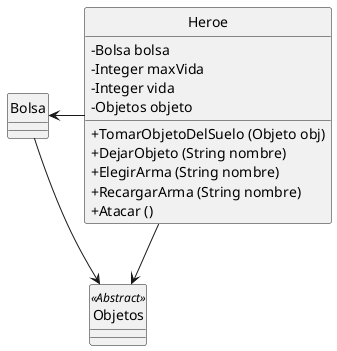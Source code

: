 @startuml Heroe

skinparam ClassAttributeIconSize 0
hide circle

class Heroe {
    - Bolsa bolsa
    - Integer maxVida
    - Integer vida
    - Objetos objeto
    + TomarObjetoDelSuelo (Objeto obj)
    + DejarObjeto (String nombre)
    + ElegirArma (String nombre)
    + RecargarArma (String nombre)
    + Atacar ()
}

class Bolsa {
}

class Objetos <<Abstract>>{
}



Bolsa <- Heroe
Heroe --> Objetos
Bolsa --> Objetos

@enduml
